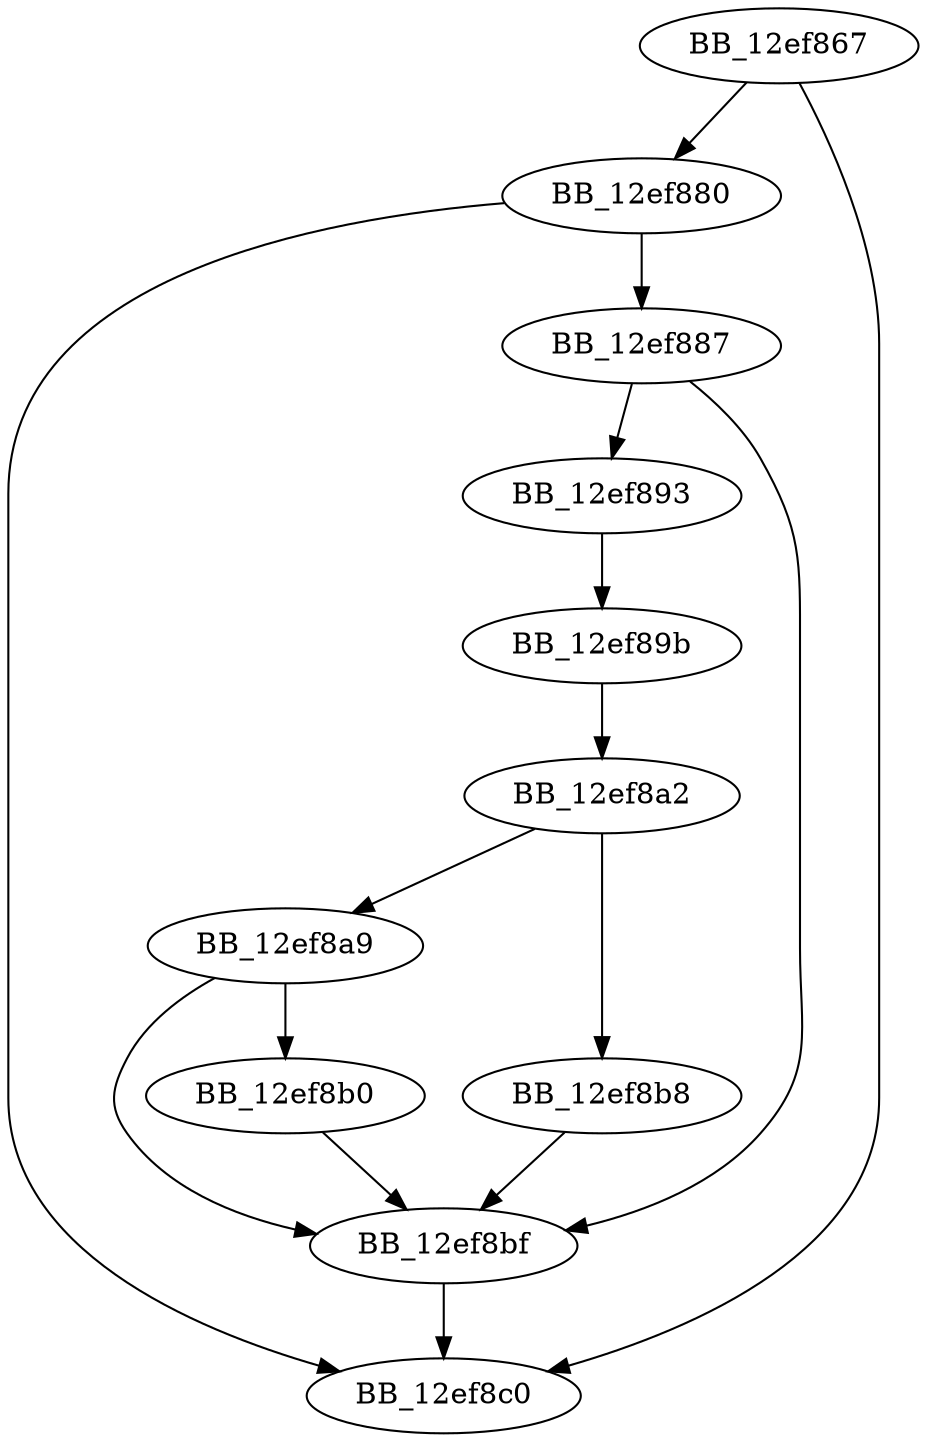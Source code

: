 DiGraph __flush{
BB_12ef867->BB_12ef880
BB_12ef867->BB_12ef8c0
BB_12ef880->BB_12ef887
BB_12ef880->BB_12ef8c0
BB_12ef887->BB_12ef893
BB_12ef887->BB_12ef8bf
BB_12ef893->BB_12ef89b
BB_12ef89b->BB_12ef8a2
BB_12ef8a2->BB_12ef8a9
BB_12ef8a2->BB_12ef8b8
BB_12ef8a9->BB_12ef8b0
BB_12ef8a9->BB_12ef8bf
BB_12ef8b0->BB_12ef8bf
BB_12ef8b8->BB_12ef8bf
BB_12ef8bf->BB_12ef8c0
}
